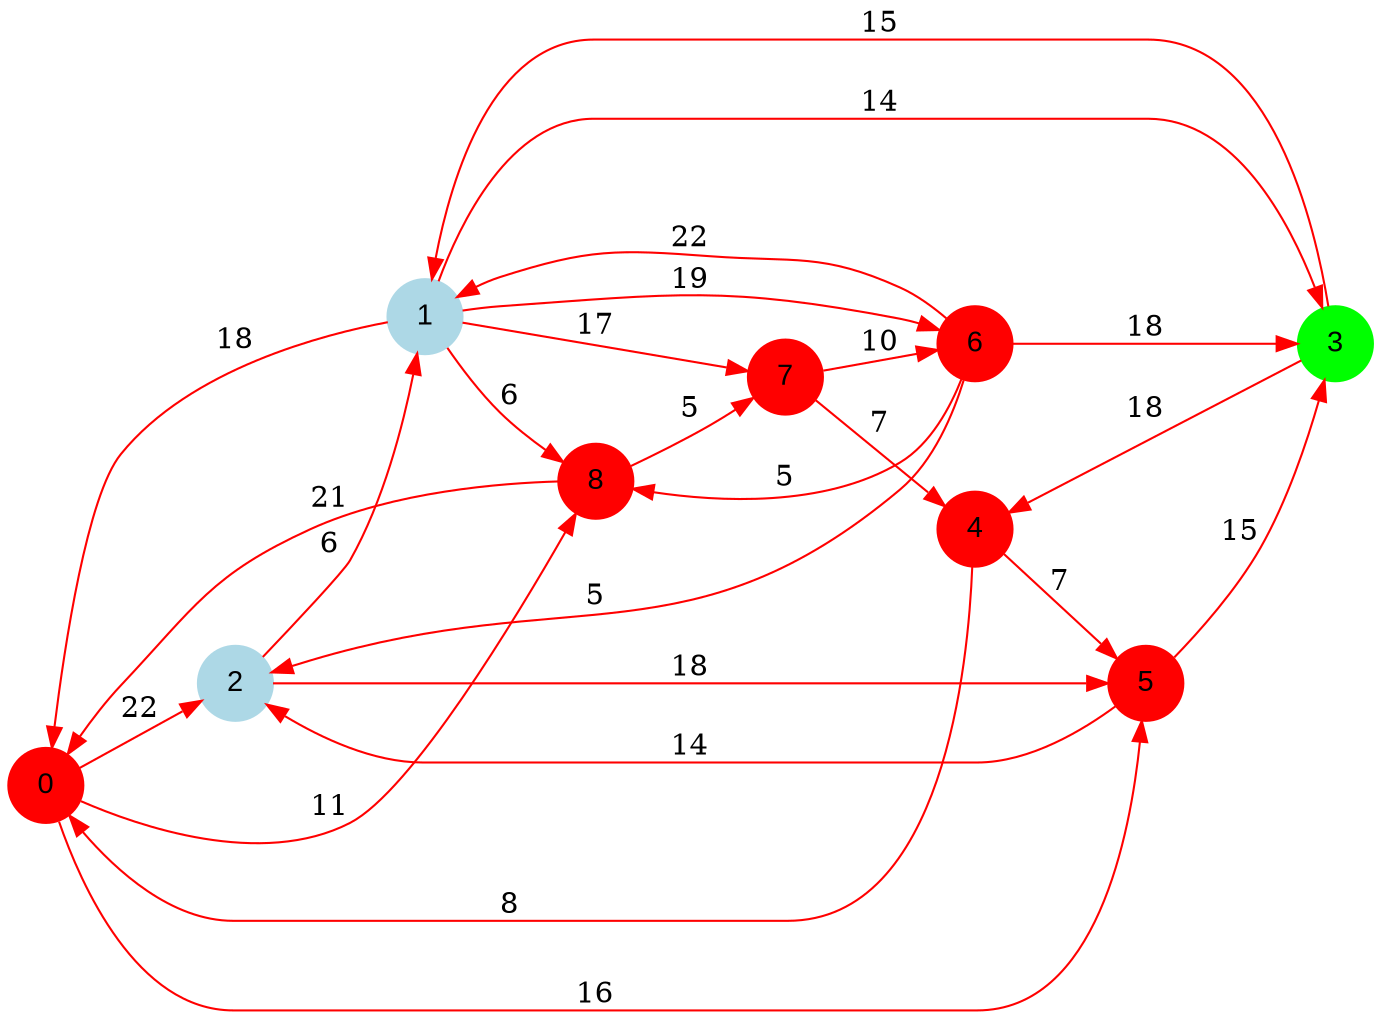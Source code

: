 digraph graphe {
rankdir = LR;
edge [color=red];
0 [fontname="Arial", shape = circle, color=red, style=filled];
1 [fontname="Arial", shape = circle, color=lightblue, style=filled];
2 [fontname="Arial", shape = circle, color=lightblue, style=filled];
3 [fontname="Arial", shape = circle, color=green, style=filled];
4 [fontname="Arial", shape = circle, color=red, style=filled];
5 [fontname="Arial", shape = circle, color=red, style=filled];
6 [fontname="Arial", shape = circle, color=red, style=filled];
7 [fontname="Arial", shape = circle, color=red, style=filled];
8 [fontname="Arial", shape = circle, color=red, style=filled];
	0 -> 2 [label = "22"];
	0 -> 5 [label = "16"];
	0 -> 8 [label = "11"];
	1 -> 0 [label = "18"];
	1 -> 3 [label = "14"];
	1 -> 6 [label = "19"];
	1 -> 7 [label = "17"];
	1 -> 8 [label = "6"];
	2 -> 1 [label = "6"];
	2 -> 5 [label = "18"];
	3 -> 1 [label = "15"];
	3 -> 4 [label = "18"];
	4 -> 0 [label = "8"];
	4 -> 5 [label = "7"];
	5 -> 2 [label = "14"];
	5 -> 3 [label = "15"];
	6 -> 1 [label = "22"];
	6 -> 2 [label = "5"];
	6 -> 3 [label = "18"];
	6 -> 8 [label = "5"];
	7 -> 4 [label = "7"];
	7 -> 6 [label = "10"];
	8 -> 0 [label = "21"];
	8 -> 7 [label = "5"];
}